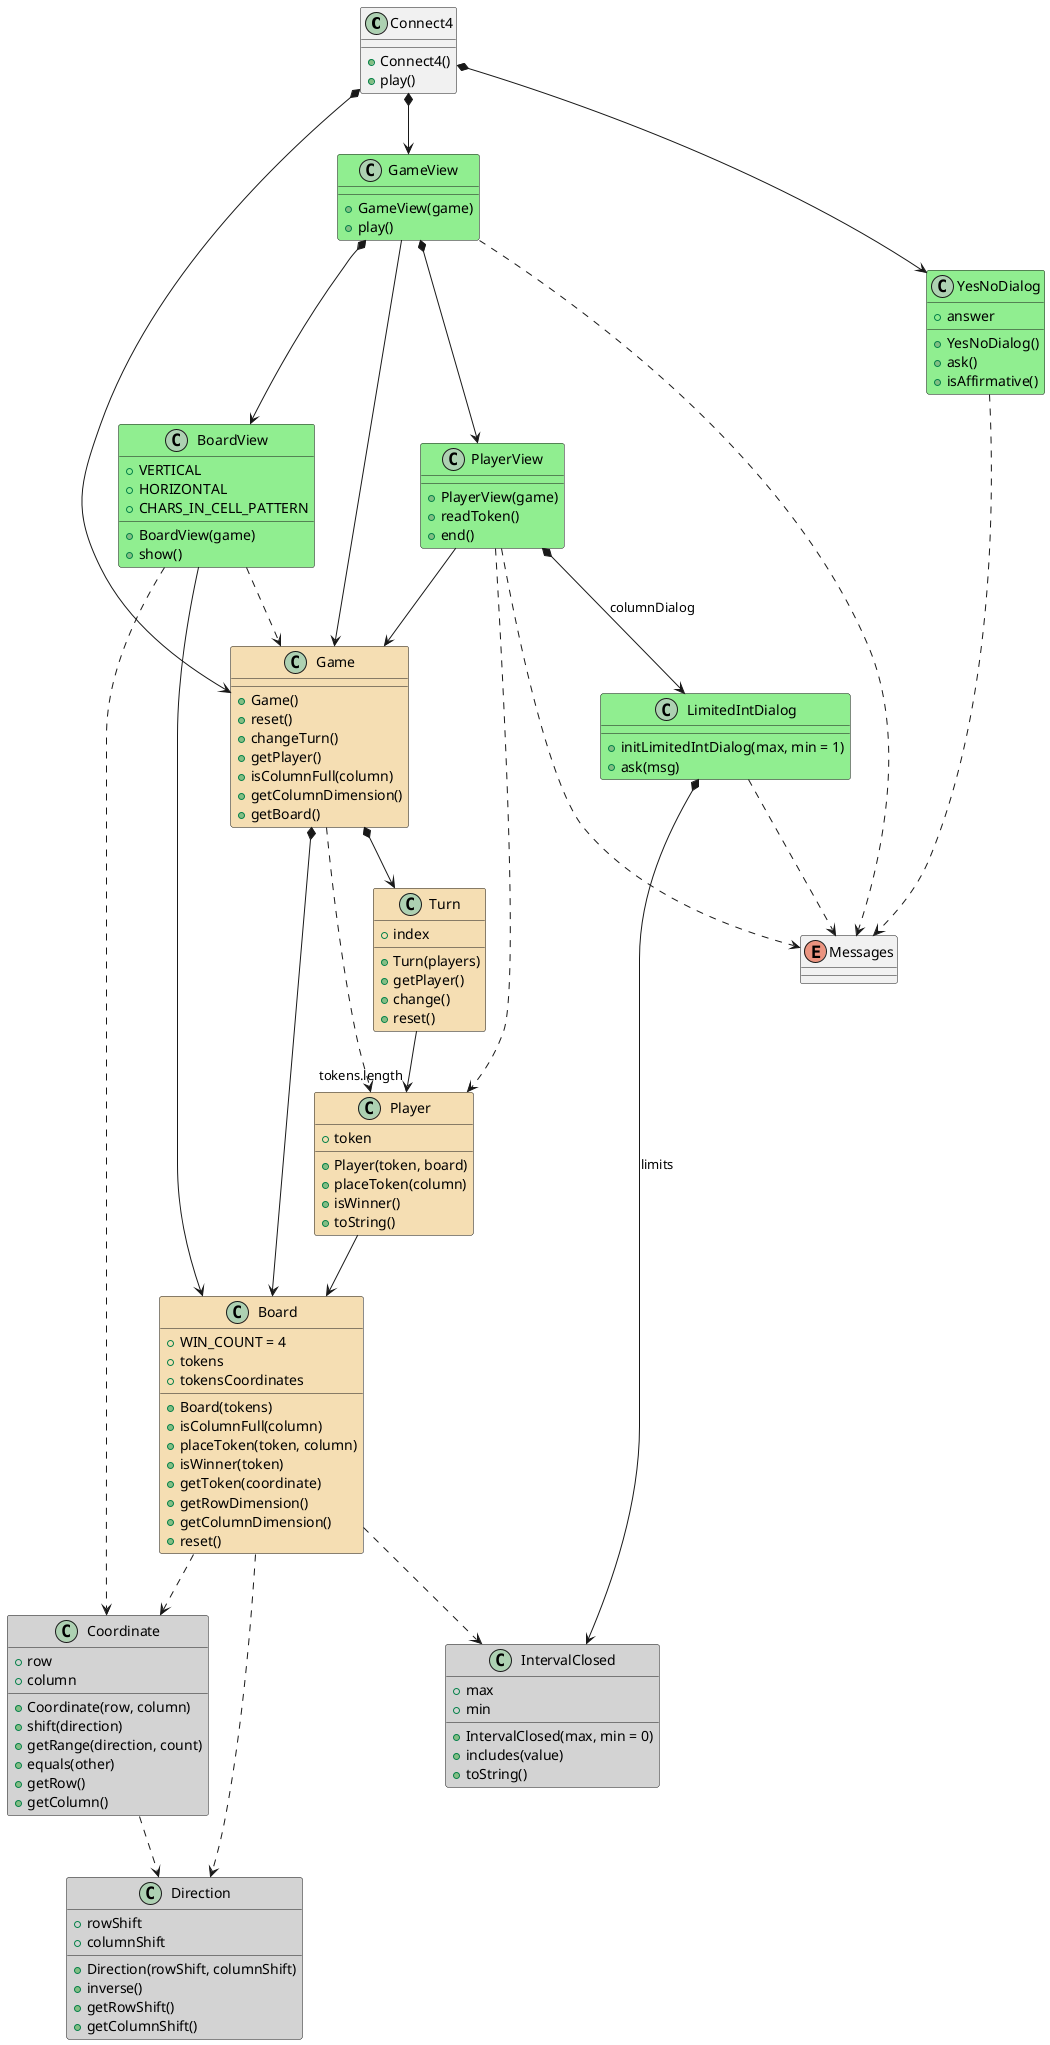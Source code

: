@startuml analysis

class Connect4 {

    + Connect4()
    + play()
}
Connect4 *-down-> Game
Connect4 *-down-> GameView
Connect4 *-down-> YesNoDialog

class YesNoDialog #LightGreen {          
    + answer    

    + YesNoDialog()
    + ask()
    + isAffirmative()
}
YesNoDialog ..> Messages

class GameView #LightGreen {
    + GameView(game)
    + play()
}
GameView -right-> Game
GameView *-down-> PlayerView
GameView *-down-> BoardView
GameView ..> Messages

class PlayerView #LightGreen {
    + PlayerView(game)
    + readToken()
    + end()
}
PlayerView -right-> Game
PlayerView ..> Player
PlayerView *-down-> LimitedIntDialog : columnDialog
PlayerView ..> Messages

class BoardView #LightGreen {
    + VERTICAL
    + HORIZONTAL
    + CHARS_IN_CELL_PATTERN

    + BoardView(game)
    + show()
}
BoardView --> Board
BoardView ..> Game
BoardView ..> Coordinate

class Game #Wheat{  

    + Game()
    + reset()   
    + changeTurn()
    + getPlayer()    
    + isColumnFull(column)   
    + getColumnDimension()     
    + getBoard()            
}
Game *-down-> Turn
Game *-down-> Board
Game ..> Player

class Turn #Wheat{
    + index

    + Turn(players)  
    + getPlayer()  
    + change()   
    + reset() 
}
Turn --> "tokens.length" Player

class Player #Wheat{
    + token

    + Player(token, board)
    + placeToken(column)
    + isWinner()
    + toString()
}
Player --> Board

class Board #Wheat{    
    + WIN_COUNT = 4
    + tokens
    + tokensCoordinates
    
    + Board(tokens)
    + isColumnFull(column)
    + placeToken(token, column)
    + isWinner(token)  
    + getToken(coordinate) 
    + getRowDimension()
    + getColumnDimension()
    + reset()    
}
Board ..> IntervalClosed
Board ..> Coordinate
Board ..> Direction

class Direction #LightGray{
    + rowShift
    + columnShift

    + Direction(rowShift, columnShift)
    + inverse()
    + getRowShift()
    + getColumnShift()
}

class Coordinate #LightGray{
    + row
    + column 

    + Coordinate(row, column)
    + shift(direction)
    + getRange(direction, count)
    + equals(other)   
    + getRow()
    + getColumn()
}
Coordinate ..> Direction





enum Messages

class LimitedIntDialog #LightGreen {    
    + initLimitedIntDialog(max, min = 1) 
    + ask(msg)
}
LimitedIntDialog *-down-> IntervalClosed : limits
LimitedIntDialog ..> Messages

class IntervalClosed #LightGray{
    + max
    + min

    + IntervalClosed(max, min = 0)
    + includes(value)
    + toString()
}

@enduml